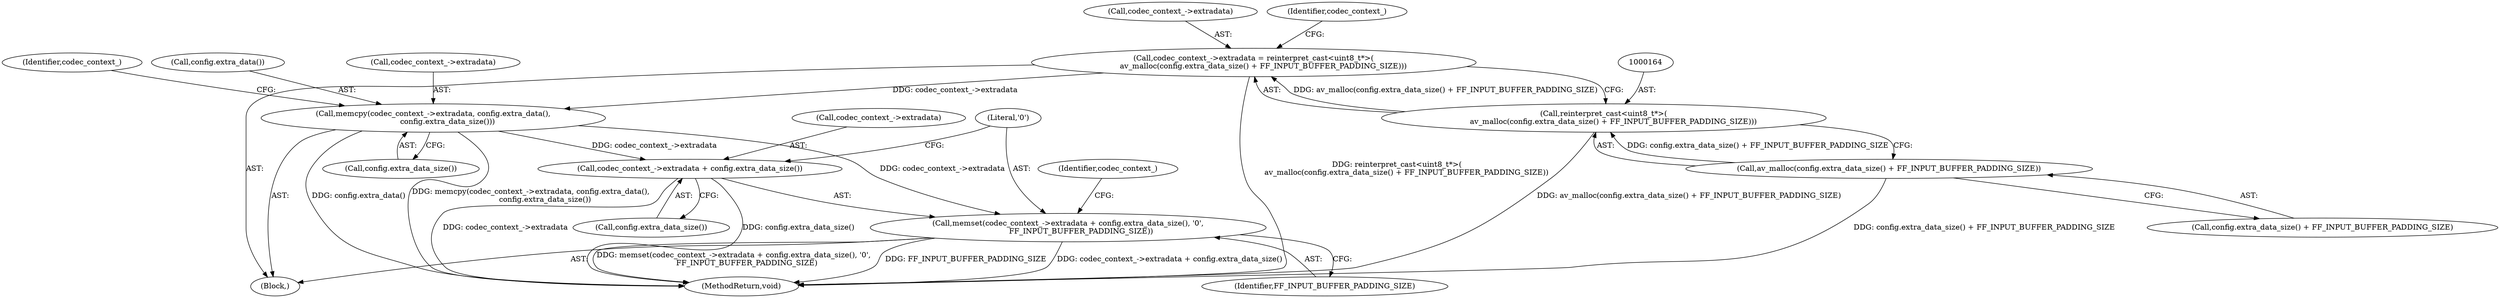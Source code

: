 digraph "0_Chrome_d304b5ec1b16766ea2cb552a27dc14df848d6a0e@API" {
"1000169" [label="(Call,memcpy(codec_context_->extradata, config.extra_data(),\n            config.extra_data_size()))"];
"1000159" [label="(Call,codec_context_->extradata = reinterpret_cast<uint8_t*>(\n        av_malloc(config.extra_data_size() + FF_INPUT_BUFFER_PADDING_SIZE)))"];
"1000163" [label="(Call,reinterpret_cast<uint8_t*>(\n        av_malloc(config.extra_data_size() + FF_INPUT_BUFFER_PADDING_SIZE)))"];
"1000165" [label="(Call,av_malloc(config.extra_data_size() + FF_INPUT_BUFFER_PADDING_SIZE))"];
"1000175" [label="(Call,memset(codec_context_->extradata + config.extra_data_size(), '\0',\n           FF_INPUT_BUFFER_PADDING_SIZE))"];
"1000176" [label="(Call,codec_context_->extradata + config.extra_data_size())"];
"1000175" [label="(Call,memset(codec_context_->extradata + config.extra_data_size(), '\0',\n           FF_INPUT_BUFFER_PADDING_SIZE))"];
"1000344" [label="(MethodReturn,void)"];
"1000180" [label="(Call,config.extra_data_size())"];
"1000153" [label="(Block,)"];
"1000163" [label="(Call,reinterpret_cast<uint8_t*>(\n        av_malloc(config.extra_data_size() + FF_INPUT_BUFFER_PADDING_SIZE)))"];
"1000173" [label="(Call,config.extra_data())"];
"1000170" [label="(Call,codec_context_->extradata)"];
"1000176" [label="(Call,codec_context_->extradata + config.extra_data_size())"];
"1000177" [label="(Call,codec_context_->extradata)"];
"1000160" [label="(Call,codec_context_->extradata)"];
"1000174" [label="(Call,config.extra_data_size())"];
"1000169" [label="(Call,memcpy(codec_context_->extradata, config.extra_data(),\n            config.extra_data_size()))"];
"1000185" [label="(Identifier,codec_context_)"];
"1000165" [label="(Call,av_malloc(config.extra_data_size() + FF_INPUT_BUFFER_PADDING_SIZE))"];
"1000178" [label="(Identifier,codec_context_)"];
"1000171" [label="(Identifier,codec_context_)"];
"1000159" [label="(Call,codec_context_->extradata = reinterpret_cast<uint8_t*>(\n        av_malloc(config.extra_data_size() + FF_INPUT_BUFFER_PADDING_SIZE)))"];
"1000166" [label="(Call,config.extra_data_size() + FF_INPUT_BUFFER_PADDING_SIZE)"];
"1000181" [label="(Literal,'\0')"];
"1000182" [label="(Identifier,FF_INPUT_BUFFER_PADDING_SIZE)"];
"1000169" -> "1000153"  [label="AST: "];
"1000169" -> "1000174"  [label="CFG: "];
"1000170" -> "1000169"  [label="AST: "];
"1000173" -> "1000169"  [label="AST: "];
"1000174" -> "1000169"  [label="AST: "];
"1000178" -> "1000169"  [label="CFG: "];
"1000169" -> "1000344"  [label="DDG: memcpy(codec_context_->extradata, config.extra_data(),\n            config.extra_data_size())"];
"1000169" -> "1000344"  [label="DDG: config.extra_data()"];
"1000159" -> "1000169"  [label="DDG: codec_context_->extradata"];
"1000169" -> "1000175"  [label="DDG: codec_context_->extradata"];
"1000169" -> "1000176"  [label="DDG: codec_context_->extradata"];
"1000159" -> "1000153"  [label="AST: "];
"1000159" -> "1000163"  [label="CFG: "];
"1000160" -> "1000159"  [label="AST: "];
"1000163" -> "1000159"  [label="AST: "];
"1000171" -> "1000159"  [label="CFG: "];
"1000159" -> "1000344"  [label="DDG: reinterpret_cast<uint8_t*>(\n        av_malloc(config.extra_data_size() + FF_INPUT_BUFFER_PADDING_SIZE))"];
"1000163" -> "1000159"  [label="DDG: av_malloc(config.extra_data_size() + FF_INPUT_BUFFER_PADDING_SIZE)"];
"1000163" -> "1000165"  [label="CFG: "];
"1000164" -> "1000163"  [label="AST: "];
"1000165" -> "1000163"  [label="AST: "];
"1000163" -> "1000344"  [label="DDG: av_malloc(config.extra_data_size() + FF_INPUT_BUFFER_PADDING_SIZE)"];
"1000165" -> "1000163"  [label="DDG: config.extra_data_size() + FF_INPUT_BUFFER_PADDING_SIZE"];
"1000165" -> "1000166"  [label="CFG: "];
"1000166" -> "1000165"  [label="AST: "];
"1000165" -> "1000344"  [label="DDG: config.extra_data_size() + FF_INPUT_BUFFER_PADDING_SIZE"];
"1000175" -> "1000153"  [label="AST: "];
"1000175" -> "1000182"  [label="CFG: "];
"1000176" -> "1000175"  [label="AST: "];
"1000181" -> "1000175"  [label="AST: "];
"1000182" -> "1000175"  [label="AST: "];
"1000185" -> "1000175"  [label="CFG: "];
"1000175" -> "1000344"  [label="DDG: FF_INPUT_BUFFER_PADDING_SIZE"];
"1000175" -> "1000344"  [label="DDG: codec_context_->extradata + config.extra_data_size()"];
"1000175" -> "1000344"  [label="DDG: memset(codec_context_->extradata + config.extra_data_size(), '\0',\n           FF_INPUT_BUFFER_PADDING_SIZE)"];
"1000176" -> "1000180"  [label="CFG: "];
"1000177" -> "1000176"  [label="AST: "];
"1000180" -> "1000176"  [label="AST: "];
"1000181" -> "1000176"  [label="CFG: "];
"1000176" -> "1000344"  [label="DDG: config.extra_data_size()"];
"1000176" -> "1000344"  [label="DDG: codec_context_->extradata"];
}
